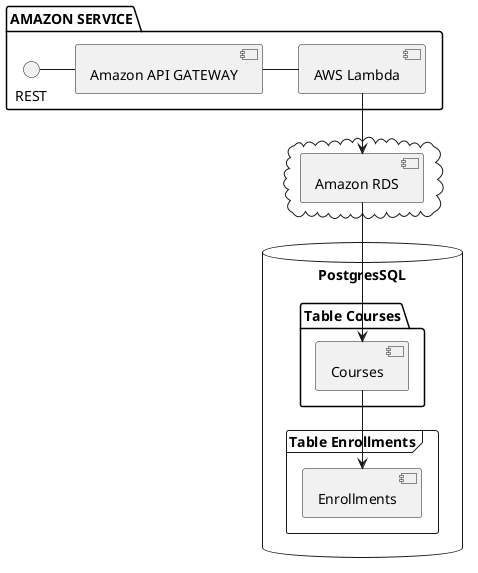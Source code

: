 @startuml

package "AMAZON SERVICE" {
 [Amazon API GATEWAY] - [AWS Lambda]
 REST - [Amazon API GATEWAY]
}

cloud {
  [Amazon RDS]
}


database "PostgresSQL" {
  folder "Table Courses" {
    [Courses]
  }
  frame "Table Enrollments" {
    [Enrollments]
  }
}

[AWS Lambda] --> [Amazon RDS]
[Amazon RDS] --> [Courses]
[Courses] --> [Enrollments]

@enduml